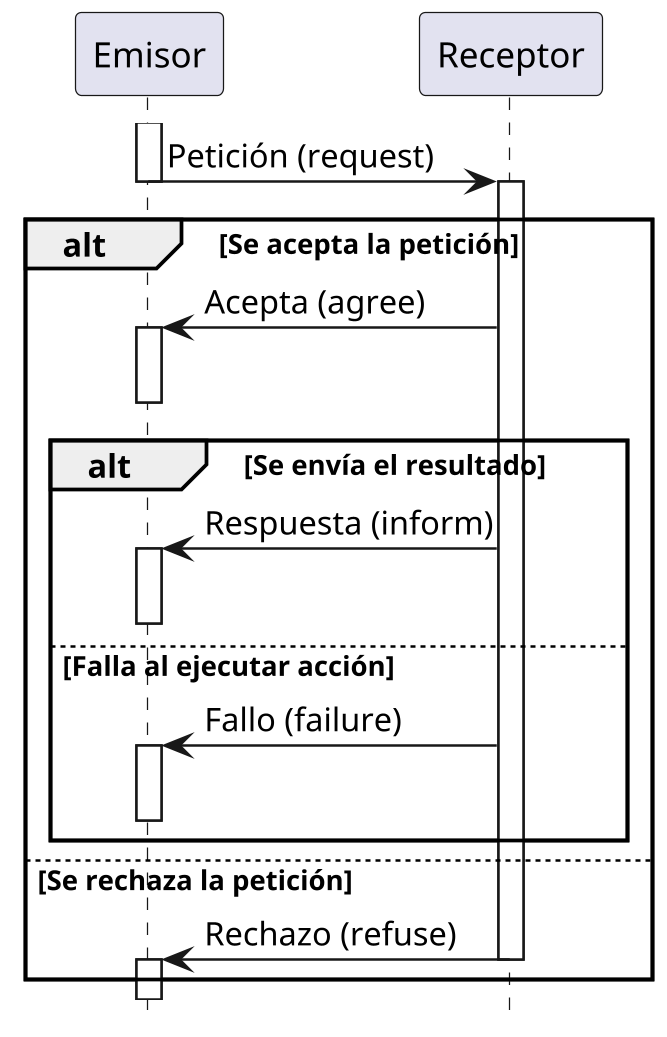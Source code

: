 @startuml

scale 2.5
hide footbox

activate Emisor
Emisor -> Receptor: Petición (request)
deactivate Emisor
activate Receptor

alt Se acepta la petición

  Receptor -> Emisor: Acepta (agree)
  activate Emisor
  deactivate Emisor

  alt Se envía el resultado

      Receptor -> Emisor: Respuesta (inform)
      activate Emisor
      deactivate Emisor

  else Falla al ejecutar acción

      Receptor -> Emisor: Fallo (failure)
      activate Emisor
      deactivate Emisor

  end

else Se rechaza la petición

    Receptor -> Emisor: Rechazo (refuse)
    deactivate Receptor
    activate Emisor
    deactivate Emisor

end

@enduml
